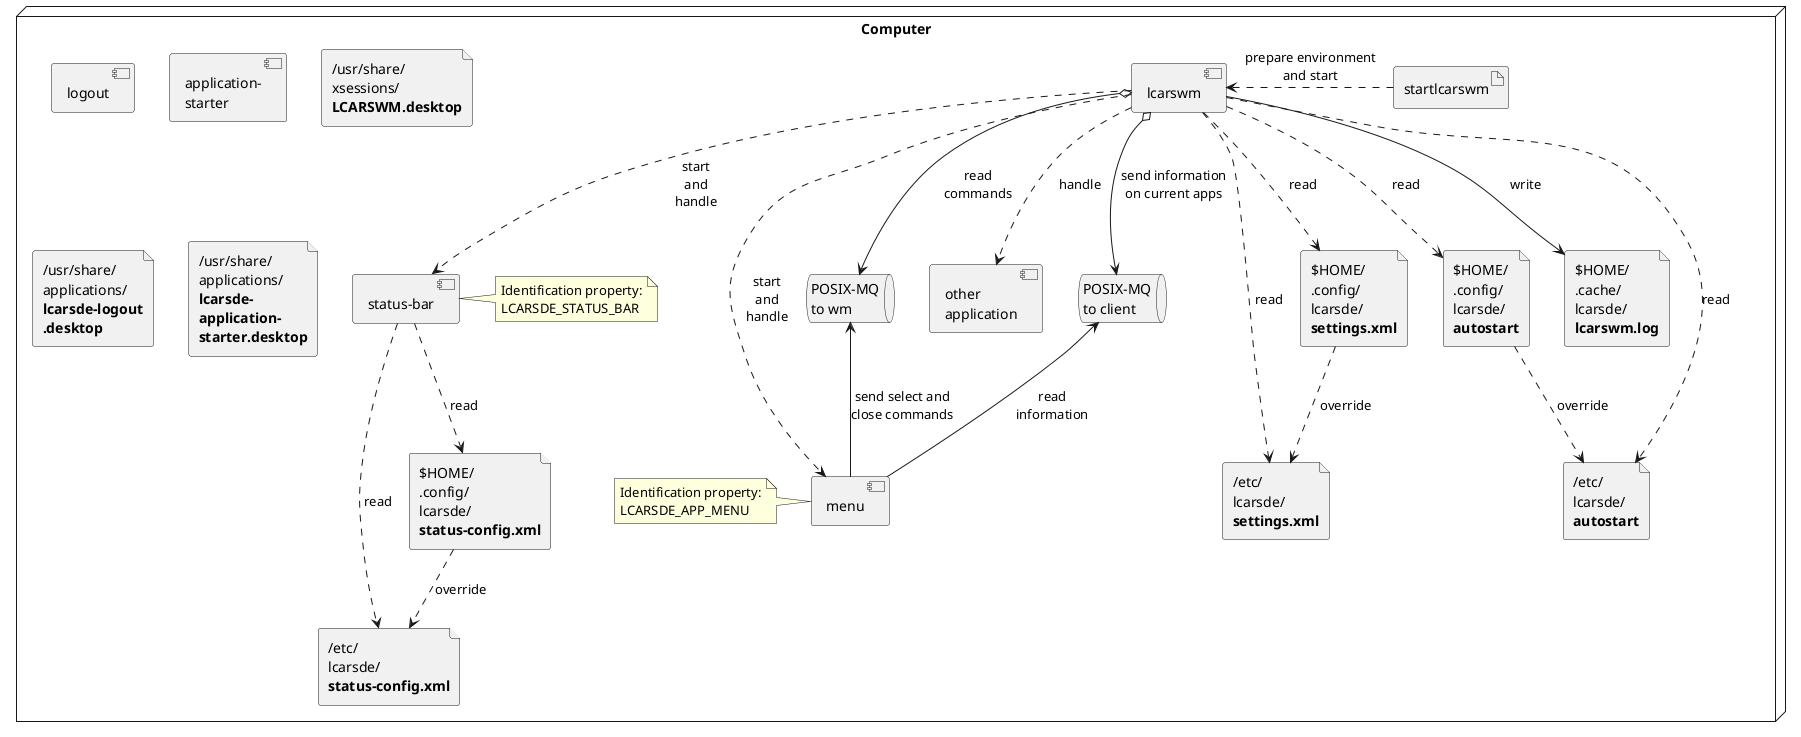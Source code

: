 @startuml

skinparam ComponentStyle uml2

Node Computer {
    artifact startlcarswm
    component lcarswm
    component "status-bar" as status
    component menu
    component "other\napplication" as app
    component logout
    component "application-\nstarter" as appstarter
    
    file "/etc/\nlcarsde/\n<b>settings.xml</b>" as settings
    file "/etc/\nlcarsde/\n<b>status-config.xml</b>" as statusconf
    file "/etc/\nlcarsde/\n<b>autostart</b>" as autostart
    file "$HOME/\n.config/\nlcarsde/\n<b>settings.xml</b>" as userSettings
    file "$HOME/\n.config/\nlcarsde/\n<b>status-config.xml</b>" as userStatusconf
    file "$HOME/\n.config/\nlcarsde/\n<b>autostart</b>" as userAutostart
    file "$HOME/\n.cache/\nlcarsde/\n<b>lcarswm.log</b>" as log
    file "/usr/share/\nxsessions/\n<b>LCARSWM.desktop</b>" as lcarswmDesktop
    file "/usr/share/\napplications/\n<b>lcarsde-logout\n<b>.desktop" as logoutDesktop
    file "/usr/share/\napplications/\n<b>lcarsde-\n<b>application-\n<b>starter.desktop" as appStarterDesktop

    queue "POSIX-MQ\nto client" as wm2cli
    queue "POSIX-MQ\nto wm" as cli2wm

    note left of menu
    Identification property:
    LCARSDE_APP_MENU
    end note

    note right of status
    Identification property:
    LCARSDE_STATUS_BAR
    end note
}

startlcarswm .left.> lcarswm : prepare environment\nand start

lcarswm ..> app : handle
lcarswm ..> status : start\nand\nhandle
lcarswm ..> menu : start\nand\nhandle

lcarswm o--> wm2cli : send information\non current apps
menu -up-> wm2cli : read\ninformation

menu -up-> cli2wm : send select and\nclose commands
lcarswm o--> cli2wm : read\ncommands

lcarswm ..> settings : read
lcarswm ..> userSettings : read
lcarswm ..> autostart : read
lcarswm ..> userAutostart : read
lcarswm --> log : write

status ..> statusconf : read
status ..> userStatusconf : read

userSettings ..> settings : override
userStatusconf ..> statusconf : override
userAutostart ..> autostart : override

@enduml
